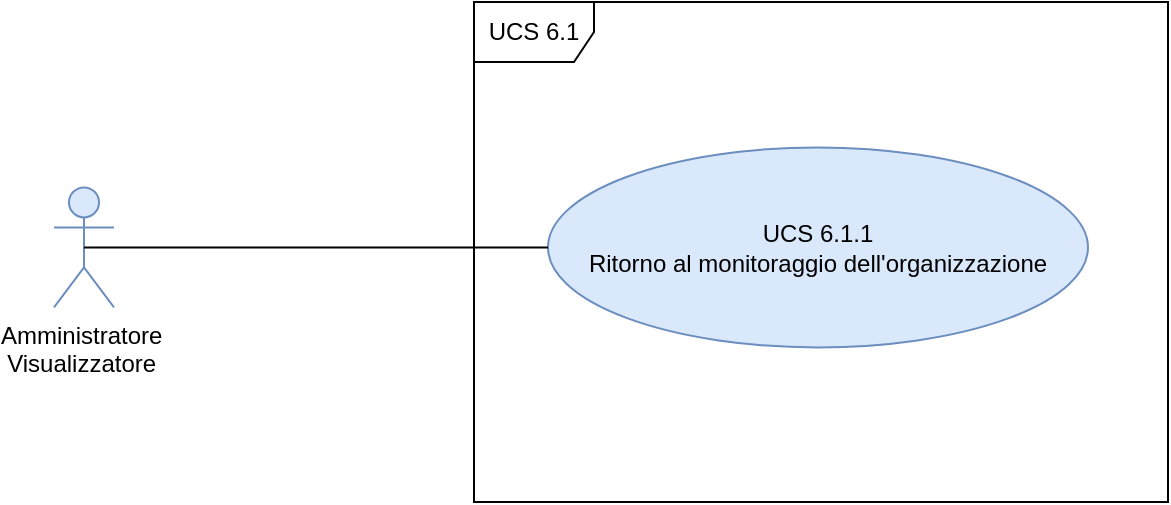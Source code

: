 <mxfile version="12.4.8"><diagram id="Faqni6QEfkjuPpTFf0zp" name="Page-1"><mxGraphModel dx="1422" dy="830" grid="1" gridSize="10" guides="1" tooltips="1" connect="1" arrows="1" fold="1" page="1" pageScale="1" pageWidth="827" pageHeight="1169" math="0" shadow="0"><root><mxCell id="0"/><mxCell id="1" parent="0"/><mxCell id="GqlBZDIZgRoUcWhfJ9tX-2" value="UCS 6.1" style="shape=umlFrame;whiteSpace=wrap;html=1;" parent="1" vertex="1"><mxGeometry x="293" y="260" width="347" height="250" as="geometry"/></mxCell><mxCell id="GqlBZDIZgRoUcWhfJ9tX-3" value="&lt;div style=&quot;color: rgb(0 , 0 , 0) ; font-family: &amp;#34;helvetica&amp;#34; ; font-size: 12px ; font-style: normal ; font-variant: normal ; font-weight: 400 ; letter-spacing: normal ; line-height: 120% ; text-align: center ; text-decoration: none ; text-indent: 0px ; text-transform: none ; white-space: nowrap ; word-spacing: 0px&quot;&gt;Amministratore&amp;nbsp;&lt;/div&gt;&lt;div style=&quot;color: rgb(0 , 0 , 0) ; font-family: &amp;#34;helvetica&amp;#34; ; font-size: 12px ; font-style: normal ; font-variant: normal ; font-weight: 400 ; letter-spacing: normal ; line-height: 120% ; text-align: center ; text-decoration: none ; text-indent: 0px ; text-transform: none ; white-space: nowrap ; word-spacing: 0px&quot;&gt;Visualizzatore&amp;nbsp;&lt;/div&gt;" style="shape=umlActor;verticalLabelPosition=bottom;labelBackgroundColor=#ffffff;verticalAlign=top;html=1;fillColor=#dae8fc;strokeColor=#6c8ebf;" parent="1" vertex="1"><mxGeometry x="83" y="352.71" width="30" height="60" as="geometry"/></mxCell><mxCell id="GqlBZDIZgRoUcWhfJ9tX-4" value="UCS 6.1.1 &lt;br&gt;&lt;span style=&quot;color: #000000&quot;&gt;Ritorno al monitoraggio dell'organizzazione&lt;/span&gt;" style="ellipse;whiteSpace=wrap;html=1;fillColor=#dae8fc;strokeColor=#6c8ebf;" parent="1" vertex="1"><mxGeometry x="330" y="332.71" width="270" height="100" as="geometry"/></mxCell><mxCell id="GqlBZDIZgRoUcWhfJ9tX-6" value="" style="line;strokeWidth=1;fillColor=none;align=left;verticalAlign=middle;spacingTop=-1;spacingLeft=3;spacingRight=3;rotatable=0;labelPosition=right;points=[];portConstraint=eastwest;" parent="1" vertex="1"><mxGeometry x="98" y="378.71" width="232" height="8" as="geometry"/></mxCell></root></mxGraphModel></diagram></mxfile>